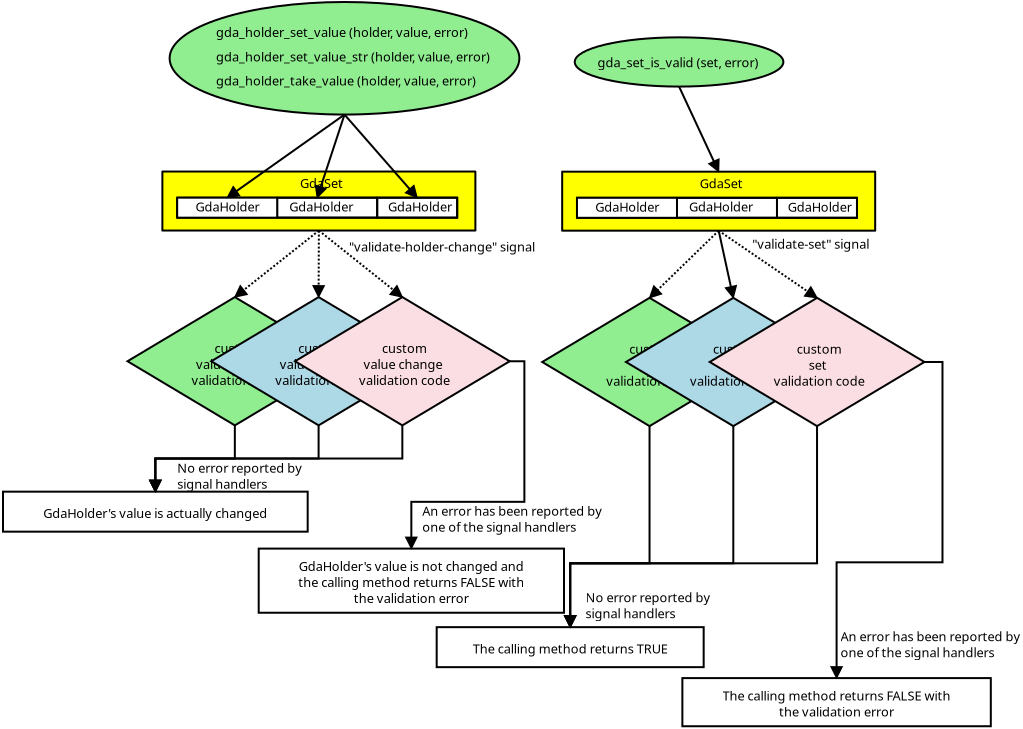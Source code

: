 <?xml version="1.0" encoding="UTF-8"?>
<dia:diagram xmlns:dia="http://www.lysator.liu.se/~alla/dia/">
  <dia:layer name="Arrière-plan" visible="true">
    <dia:object type="Standard - Line" version="0" id="O0">
      <dia:attribute name="obj_pos">
        <dia:point val="21.075,8.188"/>
      </dia:attribute>
      <dia:attribute name="obj_bb">
        <dia:rectangle val="21.005,8.117;25.599,11.937"/>
      </dia:attribute>
      <dia:attribute name="conn_endpoints">
        <dia:point val="21.075,8.188"/>
        <dia:point val="25.248,11.514"/>
      </dia:attribute>
      <dia:attribute name="numcp">
        <dia:int val="1"/>
      </dia:attribute>
      <dia:attribute name="line_style">
        <dia:enum val="4"/>
      </dia:attribute>
      <dia:attribute name="end_arrow">
        <dia:enum val="3"/>
      </dia:attribute>
      <dia:attribute name="end_arrow_length">
        <dia:real val="0.5"/>
      </dia:attribute>
      <dia:attribute name="end_arrow_width">
        <dia:real val="0.5"/>
      </dia:attribute>
      <dia:connections>
        <dia:connection handle="0" to="O11" connection="6"/>
        <dia:connection handle="1" to="O10" connection="0"/>
      </dia:connections>
    </dia:object>
    <dia:object type="Standard - Text" version="1" id="O1">
      <dia:attribute name="obj_pos">
        <dia:point val="22.587,9.239"/>
      </dia:attribute>
      <dia:attribute name="obj_bb">
        <dia:rectangle val="22.587,8.68;31.769,9.671"/>
      </dia:attribute>
      <dia:attribute name="text">
        <dia:composite type="text">
          <dia:attribute name="string">
            <dia:string>#"validate-holder-change" signal#</dia:string>
          </dia:attribute>
          <dia:attribute name="font">
            <dia:font family="sans" style="0" name="Helvetica"/>
          </dia:attribute>
          <dia:attribute name="height">
            <dia:real val="0.8"/>
          </dia:attribute>
          <dia:attribute name="pos">
            <dia:point val="22.587,9.239"/>
          </dia:attribute>
          <dia:attribute name="color">
            <dia:color val="#000000"/>
          </dia:attribute>
          <dia:attribute name="alignment">
            <dia:enum val="0"/>
          </dia:attribute>
        </dia:composite>
      </dia:attribute>
      <dia:attribute name="valign">
        <dia:enum val="3"/>
      </dia:attribute>
    </dia:object>
    <dia:object type="Standard - Line" version="0" id="O2">
      <dia:attribute name="obj_pos">
        <dia:point val="21.075,8.188"/>
      </dia:attribute>
      <dia:attribute name="obj_bb">
        <dia:rectangle val="20.561,8.137;21.561,11.566"/>
      </dia:attribute>
      <dia:attribute name="conn_endpoints">
        <dia:point val="21.075,8.188"/>
        <dia:point val="21.061,11.514"/>
      </dia:attribute>
      <dia:attribute name="numcp">
        <dia:int val="1"/>
      </dia:attribute>
      <dia:attribute name="line_style">
        <dia:enum val="4"/>
      </dia:attribute>
      <dia:attribute name="end_arrow">
        <dia:enum val="3"/>
      </dia:attribute>
      <dia:attribute name="end_arrow_length">
        <dia:real val="0.5"/>
      </dia:attribute>
      <dia:attribute name="end_arrow_width">
        <dia:real val="0.5"/>
      </dia:attribute>
      <dia:connections>
        <dia:connection handle="0" to="O11" connection="6"/>
        <dia:connection handle="1" to="O9" connection="0"/>
      </dia:connections>
    </dia:object>
    <dia:object type="Standard - Line" version="0" id="O3">
      <dia:attribute name="obj_pos">
        <dia:point val="21.075,8.188"/>
      </dia:attribute>
      <dia:attribute name="obj_bb">
        <dia:rectangle val="16.524,8.117;21.145,11.937"/>
      </dia:attribute>
      <dia:attribute name="conn_endpoints">
        <dia:point val="21.075,8.188"/>
        <dia:point val="16.873,11.514"/>
      </dia:attribute>
      <dia:attribute name="numcp">
        <dia:int val="1"/>
      </dia:attribute>
      <dia:attribute name="line_style">
        <dia:enum val="4"/>
      </dia:attribute>
      <dia:attribute name="end_arrow">
        <dia:enum val="3"/>
      </dia:attribute>
      <dia:attribute name="end_arrow_length">
        <dia:real val="0.5"/>
      </dia:attribute>
      <dia:attribute name="end_arrow_width">
        <dia:real val="0.5"/>
      </dia:attribute>
      <dia:connections>
        <dia:connection handle="0" to="O11" connection="6"/>
        <dia:connection handle="1" to="O4" connection="0"/>
      </dia:connections>
    </dia:object>
    <dia:object type="SDL - Decision" version="0" id="O4">
      <dia:attribute name="obj_pos">
        <dia:point val="11.601,11.514"/>
      </dia:attribute>
      <dia:attribute name="obj_bb">
        <dia:rectangle val="11.505,11.456;22.242,17.987"/>
      </dia:attribute>
      <dia:attribute name="elem_corner">
        <dia:point val="11.601,11.514"/>
      </dia:attribute>
      <dia:attribute name="elem_width">
        <dia:real val="10.544"/>
      </dia:attribute>
      <dia:attribute name="elem_height">
        <dia:real val="6.414"/>
      </dia:attribute>
      <dia:attribute name="line_width">
        <dia:real val="0.1"/>
      </dia:attribute>
      <dia:attribute name="line_colour">
        <dia:color val="#000000"/>
      </dia:attribute>
      <dia:attribute name="fill_colour">
        <dia:color val="#90ee90"/>
      </dia:attribute>
      <dia:attribute name="show_background">
        <dia:boolean val="true"/>
      </dia:attribute>
      <dia:attribute name="line_style">
        <dia:enum val="0"/>
        <dia:real val="1"/>
      </dia:attribute>
      <dia:attribute name="text">
        <dia:composite type="text">
          <dia:attribute name="string">
            <dia:string>#custom
value change 
validation code#</dia:string>
          </dia:attribute>
          <dia:attribute name="font">
            <dia:font family="sans" style="0" name="Helvetica"/>
          </dia:attribute>
          <dia:attribute name="height">
            <dia:real val="0.8"/>
          </dia:attribute>
          <dia:attribute name="pos">
            <dia:point val="16.979,14.128"/>
          </dia:attribute>
          <dia:attribute name="color">
            <dia:color val="#000000"/>
          </dia:attribute>
          <dia:attribute name="alignment">
            <dia:enum val="1"/>
          </dia:attribute>
        </dia:composite>
      </dia:attribute>
      <dia:attribute name="flip_horizontal">
        <dia:boolean val="false"/>
      </dia:attribute>
      <dia:attribute name="flip_vertical">
        <dia:boolean val="false"/>
      </dia:attribute>
    </dia:object>
    <dia:group>
      <dia:object type="Standard - Ellipse" version="0" id="O5">
        <dia:attribute name="obj_pos">
          <dia:point val="13.612,-3.241"/>
        </dia:attribute>
        <dia:attribute name="obj_bb">
          <dia:rectangle val="13.562,-3.291;31.15,2.438"/>
        </dia:attribute>
        <dia:attribute name="elem_corner">
          <dia:point val="13.612,-3.241"/>
        </dia:attribute>
        <dia:attribute name="elem_width">
          <dia:real val="17.488"/>
        </dia:attribute>
        <dia:attribute name="elem_height">
          <dia:real val="5.628"/>
        </dia:attribute>
        <dia:attribute name="inner_color">
          <dia:color val="#90ee90"/>
        </dia:attribute>
      </dia:object>
      <dia:object type="Standard - Text" version="1" id="O6">
        <dia:attribute name="obj_pos">
          <dia:point val="15.93,-1.489"/>
        </dia:attribute>
        <dia:attribute name="obj_bb">
          <dia:rectangle val="15.93,-2.032;28.49,-1.092"/>
        </dia:attribute>
        <dia:attribute name="text">
          <dia:composite type="text">
            <dia:attribute name="string">
              <dia:string>#gda_holder_set_value (holder, value, error)#</dia:string>
            </dia:attribute>
            <dia:attribute name="font">
              <dia:font family="sans" style="0" name="Helvetica"/>
            </dia:attribute>
            <dia:attribute name="height">
              <dia:real val="0.8"/>
            </dia:attribute>
            <dia:attribute name="pos">
              <dia:point val="15.93,-1.489"/>
            </dia:attribute>
            <dia:attribute name="color">
              <dia:color val="#000000"/>
            </dia:attribute>
            <dia:attribute name="alignment">
              <dia:enum val="0"/>
            </dia:attribute>
          </dia:composite>
        </dia:attribute>
        <dia:attribute name="valign">
          <dia:enum val="3"/>
        </dia:attribute>
      </dia:object>
      <dia:object type="Standard - Text" version="1" id="O7">
        <dia:attribute name="obj_pos">
          <dia:point val="15.93,0.935"/>
        </dia:attribute>
        <dia:attribute name="obj_bb">
          <dia:rectangle val="15.93,0.393;28.86,1.333"/>
        </dia:attribute>
        <dia:attribute name="text">
          <dia:composite type="text">
            <dia:attribute name="string">
              <dia:string>#gda_holder_take_value (holder, value, error)#</dia:string>
            </dia:attribute>
            <dia:attribute name="font">
              <dia:font family="sans" style="0" name="Helvetica"/>
            </dia:attribute>
            <dia:attribute name="height">
              <dia:real val="0.8"/>
            </dia:attribute>
            <dia:attribute name="pos">
              <dia:point val="15.93,0.935"/>
            </dia:attribute>
            <dia:attribute name="color">
              <dia:color val="#000000"/>
            </dia:attribute>
            <dia:attribute name="alignment">
              <dia:enum val="0"/>
            </dia:attribute>
          </dia:composite>
        </dia:attribute>
        <dia:attribute name="valign">
          <dia:enum val="3"/>
        </dia:attribute>
      </dia:object>
      <dia:object type="Standard - Text" version="1" id="O8">
        <dia:attribute name="obj_pos">
          <dia:point val="15.93,-0.26"/>
        </dia:attribute>
        <dia:attribute name="obj_bb">
          <dia:rectangle val="15.93,-0.803;29.558,0.137"/>
        </dia:attribute>
        <dia:attribute name="text">
          <dia:composite type="text">
            <dia:attribute name="string">
              <dia:string>#gda_holder_set_value_str (holder, value, error)#</dia:string>
            </dia:attribute>
            <dia:attribute name="font">
              <dia:font family="sans" style="0" name="Helvetica"/>
            </dia:attribute>
            <dia:attribute name="height">
              <dia:real val="0.8"/>
            </dia:attribute>
            <dia:attribute name="pos">
              <dia:point val="15.93,-0.26"/>
            </dia:attribute>
            <dia:attribute name="color">
              <dia:color val="#000000"/>
            </dia:attribute>
            <dia:attribute name="alignment">
              <dia:enum val="0"/>
            </dia:attribute>
          </dia:composite>
        </dia:attribute>
        <dia:attribute name="valign">
          <dia:enum val="3"/>
        </dia:attribute>
      </dia:object>
    </dia:group>
    <dia:object type="SDL - Decision" version="0" id="O9">
      <dia:attribute name="obj_pos">
        <dia:point val="15.789,11.514"/>
      </dia:attribute>
      <dia:attribute name="obj_bb">
        <dia:rectangle val="15.693,11.456;26.429,17.987"/>
      </dia:attribute>
      <dia:attribute name="elem_corner">
        <dia:point val="15.789,11.514"/>
      </dia:attribute>
      <dia:attribute name="elem_width">
        <dia:real val="10.544"/>
      </dia:attribute>
      <dia:attribute name="elem_height">
        <dia:real val="6.414"/>
      </dia:attribute>
      <dia:attribute name="line_width">
        <dia:real val="0.1"/>
      </dia:attribute>
      <dia:attribute name="line_colour">
        <dia:color val="#000000"/>
      </dia:attribute>
      <dia:attribute name="fill_colour">
        <dia:color val="#add8e6"/>
      </dia:attribute>
      <dia:attribute name="show_background">
        <dia:boolean val="true"/>
      </dia:attribute>
      <dia:attribute name="line_style">
        <dia:enum val="0"/>
        <dia:real val="1"/>
      </dia:attribute>
      <dia:attribute name="text">
        <dia:composite type="text">
          <dia:attribute name="string">
            <dia:string>#custom
value change 
validation code#</dia:string>
          </dia:attribute>
          <dia:attribute name="font">
            <dia:font family="sans" style="0" name="Helvetica"/>
          </dia:attribute>
          <dia:attribute name="height">
            <dia:real val="0.8"/>
          </dia:attribute>
          <dia:attribute name="pos">
            <dia:point val="21.166,14.128"/>
          </dia:attribute>
          <dia:attribute name="color">
            <dia:color val="#000000"/>
          </dia:attribute>
          <dia:attribute name="alignment">
            <dia:enum val="1"/>
          </dia:attribute>
        </dia:composite>
      </dia:attribute>
      <dia:attribute name="flip_horizontal">
        <dia:boolean val="false"/>
      </dia:attribute>
      <dia:attribute name="flip_vertical">
        <dia:boolean val="false"/>
      </dia:attribute>
    </dia:object>
    <dia:object type="SDL - Decision" version="0" id="O10">
      <dia:attribute name="obj_pos">
        <dia:point val="19.976,11.514"/>
      </dia:attribute>
      <dia:attribute name="obj_bb">
        <dia:rectangle val="19.88,11.456;30.617,17.987"/>
      </dia:attribute>
      <dia:attribute name="elem_corner">
        <dia:point val="19.976,11.514"/>
      </dia:attribute>
      <dia:attribute name="elem_width">
        <dia:real val="10.544"/>
      </dia:attribute>
      <dia:attribute name="elem_height">
        <dia:real val="6.414"/>
      </dia:attribute>
      <dia:attribute name="line_width">
        <dia:real val="0.1"/>
      </dia:attribute>
      <dia:attribute name="line_colour">
        <dia:color val="#000000"/>
      </dia:attribute>
      <dia:attribute name="fill_colour">
        <dia:color val="#fbdee3"/>
      </dia:attribute>
      <dia:attribute name="show_background">
        <dia:boolean val="true"/>
      </dia:attribute>
      <dia:attribute name="line_style">
        <dia:enum val="0"/>
        <dia:real val="1"/>
      </dia:attribute>
      <dia:attribute name="text">
        <dia:composite type="text">
          <dia:attribute name="string">
            <dia:string>#custom
value change 
validation code#</dia:string>
          </dia:attribute>
          <dia:attribute name="font">
            <dia:font family="sans" style="0" name="Helvetica"/>
          </dia:attribute>
          <dia:attribute name="height">
            <dia:real val="0.8"/>
          </dia:attribute>
          <dia:attribute name="pos">
            <dia:point val="25.354,14.128"/>
          </dia:attribute>
          <dia:attribute name="color">
            <dia:color val="#000000"/>
          </dia:attribute>
          <dia:attribute name="alignment">
            <dia:enum val="1"/>
          </dia:attribute>
        </dia:composite>
      </dia:attribute>
      <dia:attribute name="flip_horizontal">
        <dia:boolean val="false"/>
      </dia:attribute>
      <dia:attribute name="flip_vertical">
        <dia:boolean val="false"/>
      </dia:attribute>
    </dia:object>
    <dia:group>
      <dia:object type="Standard - Box" version="0" id="O11">
        <dia:attribute name="obj_pos">
          <dia:point val="13.25,5.237"/>
        </dia:attribute>
        <dia:attribute name="obj_bb">
          <dia:rectangle val="13.2,5.188;28.95,8.238"/>
        </dia:attribute>
        <dia:attribute name="elem_corner">
          <dia:point val="13.25,5.237"/>
        </dia:attribute>
        <dia:attribute name="elem_width">
          <dia:real val="15.65"/>
        </dia:attribute>
        <dia:attribute name="elem_height">
          <dia:real val="2.95"/>
        </dia:attribute>
        <dia:attribute name="inner_color">
          <dia:color val="#ffff00"/>
        </dia:attribute>
        <dia:attribute name="show_background">
          <dia:boolean val="true"/>
        </dia:attribute>
        <dia:attribute name="corner_radius">
          <dia:real val="1.175e-38"/>
        </dia:attribute>
      </dia:object>
      <dia:object type="Standard - Box" version="0" id="O12">
        <dia:attribute name="obj_pos">
          <dia:point val="13.99,6.543"/>
        </dia:attribute>
        <dia:attribute name="obj_bb">
          <dia:rectangle val="13.94,6.492;28.04,7.593"/>
        </dia:attribute>
        <dia:attribute name="elem_corner">
          <dia:point val="13.99,6.543"/>
        </dia:attribute>
        <dia:attribute name="elem_width">
          <dia:real val="14"/>
        </dia:attribute>
        <dia:attribute name="elem_height">
          <dia:real val="1"/>
        </dia:attribute>
        <dia:attribute name="show_background">
          <dia:boolean val="true"/>
        </dia:attribute>
      </dia:object>
      <dia:object type="Standard - Box" version="0" id="O13">
        <dia:attribute name="obj_pos">
          <dia:point val="23.99,6.543"/>
        </dia:attribute>
        <dia:attribute name="obj_bb">
          <dia:rectangle val="23.94,6.492;28.04,7.593"/>
        </dia:attribute>
        <dia:attribute name="elem_corner">
          <dia:point val="23.99,6.543"/>
        </dia:attribute>
        <dia:attribute name="elem_width">
          <dia:real val="4"/>
        </dia:attribute>
        <dia:attribute name="elem_height">
          <dia:real val="1"/>
        </dia:attribute>
        <dia:attribute name="show_background">
          <dia:boolean val="false"/>
        </dia:attribute>
        <dia:attribute name="corner_radius">
          <dia:real val="1.175e-38"/>
        </dia:attribute>
      </dia:object>
      <dia:object type="Standard - Box" version="0" id="O14">
        <dia:attribute name="obj_pos">
          <dia:point val="18.99,6.543"/>
        </dia:attribute>
        <dia:attribute name="obj_bb">
          <dia:rectangle val="18.94,6.492;24.04,7.593"/>
        </dia:attribute>
        <dia:attribute name="elem_corner">
          <dia:point val="18.99,6.543"/>
        </dia:attribute>
        <dia:attribute name="elem_width">
          <dia:real val="5"/>
        </dia:attribute>
        <dia:attribute name="elem_height">
          <dia:real val="1"/>
        </dia:attribute>
        <dia:attribute name="show_background">
          <dia:boolean val="false"/>
        </dia:attribute>
        <dia:attribute name="corner_radius">
          <dia:real val="1.175e-38"/>
        </dia:attribute>
      </dia:object>
      <dia:object type="Standard - Box" version="0" id="O15">
        <dia:attribute name="obj_pos">
          <dia:point val="13.99,6.543"/>
        </dia:attribute>
        <dia:attribute name="obj_bb">
          <dia:rectangle val="13.94,6.492;19.04,7.593"/>
        </dia:attribute>
        <dia:attribute name="elem_corner">
          <dia:point val="13.99,6.543"/>
        </dia:attribute>
        <dia:attribute name="elem_width">
          <dia:real val="5"/>
        </dia:attribute>
        <dia:attribute name="elem_height">
          <dia:real val="1"/>
        </dia:attribute>
        <dia:attribute name="show_background">
          <dia:boolean val="true"/>
        </dia:attribute>
        <dia:attribute name="corner_radius">
          <dia:real val="1.175e-38"/>
        </dia:attribute>
      </dia:object>
      <dia:object type="Standard - Text" version="1" id="O16">
        <dia:attribute name="obj_pos">
          <dia:point val="20.125,6.062"/>
        </dia:attribute>
        <dia:attribute name="obj_bb">
          <dia:rectangle val="20.125,5.52;22.262,6.46"/>
        </dia:attribute>
        <dia:attribute name="text">
          <dia:composite type="text">
            <dia:attribute name="string">
              <dia:string>#GdaSet#</dia:string>
            </dia:attribute>
            <dia:attribute name="font">
              <dia:font family="sans" style="0" name="Helvetica"/>
            </dia:attribute>
            <dia:attribute name="height">
              <dia:real val="0.8"/>
            </dia:attribute>
            <dia:attribute name="pos">
              <dia:point val="20.125,6.062"/>
            </dia:attribute>
            <dia:attribute name="color">
              <dia:color val="#000000"/>
            </dia:attribute>
            <dia:attribute name="alignment">
              <dia:enum val="0"/>
            </dia:attribute>
          </dia:composite>
        </dia:attribute>
        <dia:attribute name="valign">
          <dia:enum val="3"/>
        </dia:attribute>
      </dia:object>
      <dia:object type="Standard - Text" version="1" id="O17">
        <dia:attribute name="obj_pos">
          <dia:point val="14.9,7.237"/>
        </dia:attribute>
        <dia:attribute name="obj_bb">
          <dia:rectangle val="14.9,6.695;18.008,7.635"/>
        </dia:attribute>
        <dia:attribute name="text">
          <dia:composite type="text">
            <dia:attribute name="string">
              <dia:string>#GdaHolder#</dia:string>
            </dia:attribute>
            <dia:attribute name="font">
              <dia:font family="sans" style="0" name="Helvetica"/>
            </dia:attribute>
            <dia:attribute name="height">
              <dia:real val="0.8"/>
            </dia:attribute>
            <dia:attribute name="pos">
              <dia:point val="14.9,7.237"/>
            </dia:attribute>
            <dia:attribute name="color">
              <dia:color val="#000000"/>
            </dia:attribute>
            <dia:attribute name="alignment">
              <dia:enum val="0"/>
            </dia:attribute>
          </dia:composite>
        </dia:attribute>
        <dia:attribute name="valign">
          <dia:enum val="3"/>
        </dia:attribute>
      </dia:object>
      <dia:object type="Standard - Text" version="1" id="O18">
        <dia:attribute name="obj_pos">
          <dia:point val="19.59,7.235"/>
        </dia:attribute>
        <dia:attribute name="obj_bb">
          <dia:rectangle val="19.59,6.692;22.698,7.633"/>
        </dia:attribute>
        <dia:attribute name="text">
          <dia:composite type="text">
            <dia:attribute name="string">
              <dia:string>#GdaHolder#</dia:string>
            </dia:attribute>
            <dia:attribute name="font">
              <dia:font family="sans" style="0" name="Helvetica"/>
            </dia:attribute>
            <dia:attribute name="height">
              <dia:real val="0.8"/>
            </dia:attribute>
            <dia:attribute name="pos">
              <dia:point val="19.59,7.235"/>
            </dia:attribute>
            <dia:attribute name="color">
              <dia:color val="#000000"/>
            </dia:attribute>
            <dia:attribute name="alignment">
              <dia:enum val="0"/>
            </dia:attribute>
          </dia:composite>
        </dia:attribute>
        <dia:attribute name="valign">
          <dia:enum val="3"/>
        </dia:attribute>
      </dia:object>
      <dia:object type="Standard - Text" version="1" id="O19">
        <dia:attribute name="obj_pos">
          <dia:point val="24.53,7.24"/>
        </dia:attribute>
        <dia:attribute name="obj_bb">
          <dia:rectangle val="24.53,6.697;27.637,7.638"/>
        </dia:attribute>
        <dia:attribute name="text">
          <dia:composite type="text">
            <dia:attribute name="string">
              <dia:string>#GdaHolder#</dia:string>
            </dia:attribute>
            <dia:attribute name="font">
              <dia:font family="sans" style="0" name="Helvetica"/>
            </dia:attribute>
            <dia:attribute name="height">
              <dia:real val="0.8"/>
            </dia:attribute>
            <dia:attribute name="pos">
              <dia:point val="24.53,7.24"/>
            </dia:attribute>
            <dia:attribute name="color">
              <dia:color val="#000000"/>
            </dia:attribute>
            <dia:attribute name="alignment">
              <dia:enum val="0"/>
            </dia:attribute>
          </dia:composite>
        </dia:attribute>
        <dia:attribute name="valign">
          <dia:enum val="3"/>
        </dia:attribute>
      </dia:object>
    </dia:group>
    <dia:object type="Standard - Line" version="0" id="O20">
      <dia:attribute name="obj_pos">
        <dia:point val="22.356,2.388"/>
      </dia:attribute>
      <dia:attribute name="obj_bb">
        <dia:rectangle val="16.16,2.318;22.425,6.979"/>
      </dia:attribute>
      <dia:attribute name="conn_endpoints">
        <dia:point val="22.356,2.388"/>
        <dia:point val="16.49,6.543"/>
      </dia:attribute>
      <dia:attribute name="numcp">
        <dia:int val="1"/>
      </dia:attribute>
      <dia:attribute name="end_arrow">
        <dia:enum val="3"/>
      </dia:attribute>
      <dia:attribute name="end_arrow_length">
        <dia:real val="0.5"/>
      </dia:attribute>
      <dia:attribute name="end_arrow_width">
        <dia:real val="0.5"/>
      </dia:attribute>
      <dia:connections>
        <dia:connection handle="0" to="O5" connection="6"/>
        <dia:connection handle="1" to="O15" connection="1"/>
      </dia:connections>
    </dia:object>
    <dia:object type="Standard - Line" version="0" id="O21">
      <dia:attribute name="obj_pos">
        <dia:point val="22.356,2.388"/>
      </dia:attribute>
      <dia:attribute name="obj_bb">
        <dia:rectangle val="20.499,2.324;22.419,6.746"/>
      </dia:attribute>
      <dia:attribute name="conn_endpoints">
        <dia:point val="22.356,2.388"/>
        <dia:point val="20.99,6.543"/>
      </dia:attribute>
      <dia:attribute name="numcp">
        <dia:int val="1"/>
      </dia:attribute>
      <dia:attribute name="end_arrow">
        <dia:enum val="3"/>
      </dia:attribute>
      <dia:attribute name="end_arrow_length">
        <dia:real val="0.5"/>
      </dia:attribute>
      <dia:attribute name="end_arrow_width">
        <dia:real val="0.5"/>
      </dia:attribute>
      <dia:connections>
        <dia:connection handle="0" to="O5" connection="6"/>
        <dia:connection handle="1" to="O12" connection="1"/>
      </dia:connections>
    </dia:object>
    <dia:object type="Standard - Line" version="0" id="O22">
      <dia:attribute name="obj_pos">
        <dia:point val="22.356,2.388"/>
      </dia:attribute>
      <dia:attribute name="obj_bb">
        <dia:rectangle val="22.285,2.317;26.399,6.909"/>
      </dia:attribute>
      <dia:attribute name="conn_endpoints">
        <dia:point val="22.356,2.388"/>
        <dia:point val="25.99,6.543"/>
      </dia:attribute>
      <dia:attribute name="numcp">
        <dia:int val="1"/>
      </dia:attribute>
      <dia:attribute name="end_arrow">
        <dia:enum val="3"/>
      </dia:attribute>
      <dia:attribute name="end_arrow_length">
        <dia:real val="0.5"/>
      </dia:attribute>
      <dia:attribute name="end_arrow_width">
        <dia:real val="0.5"/>
      </dia:attribute>
      <dia:connections>
        <dia:connection handle="0" to="O5" connection="6"/>
        <dia:connection handle="1" to="O13" connection="1"/>
      </dia:connections>
    </dia:object>
    <dia:group>
      <dia:object type="Standard - Box" version="0" id="O23">
        <dia:attribute name="obj_pos">
          <dia:point val="33.24,5.242"/>
        </dia:attribute>
        <dia:attribute name="obj_bb">
          <dia:rectangle val="33.19,5.192;48.94,8.242"/>
        </dia:attribute>
        <dia:attribute name="elem_corner">
          <dia:point val="33.24,5.242"/>
        </dia:attribute>
        <dia:attribute name="elem_width">
          <dia:real val="15.65"/>
        </dia:attribute>
        <dia:attribute name="elem_height">
          <dia:real val="2.95"/>
        </dia:attribute>
        <dia:attribute name="inner_color">
          <dia:color val="#ffff00"/>
        </dia:attribute>
        <dia:attribute name="show_background">
          <dia:boolean val="true"/>
        </dia:attribute>
        <dia:attribute name="corner_radius">
          <dia:real val="1.175e-38"/>
        </dia:attribute>
      </dia:object>
      <dia:object type="Standard - Box" version="0" id="O24">
        <dia:attribute name="obj_pos">
          <dia:point val="33.98,6.548"/>
        </dia:attribute>
        <dia:attribute name="obj_bb">
          <dia:rectangle val="33.93,6.497;48.03,7.598"/>
        </dia:attribute>
        <dia:attribute name="elem_corner">
          <dia:point val="33.98,6.548"/>
        </dia:attribute>
        <dia:attribute name="elem_width">
          <dia:real val="14"/>
        </dia:attribute>
        <dia:attribute name="elem_height">
          <dia:real val="1"/>
        </dia:attribute>
        <dia:attribute name="show_background">
          <dia:boolean val="true"/>
        </dia:attribute>
      </dia:object>
      <dia:object type="Standard - Box" version="0" id="O25">
        <dia:attribute name="obj_pos">
          <dia:point val="43.98,6.548"/>
        </dia:attribute>
        <dia:attribute name="obj_bb">
          <dia:rectangle val="43.93,6.497;48.03,7.598"/>
        </dia:attribute>
        <dia:attribute name="elem_corner">
          <dia:point val="43.98,6.548"/>
        </dia:attribute>
        <dia:attribute name="elem_width">
          <dia:real val="4"/>
        </dia:attribute>
        <dia:attribute name="elem_height">
          <dia:real val="1"/>
        </dia:attribute>
        <dia:attribute name="show_background">
          <dia:boolean val="false"/>
        </dia:attribute>
        <dia:attribute name="corner_radius">
          <dia:real val="1.175e-38"/>
        </dia:attribute>
      </dia:object>
      <dia:object type="Standard - Box" version="0" id="O26">
        <dia:attribute name="obj_pos">
          <dia:point val="38.98,6.548"/>
        </dia:attribute>
        <dia:attribute name="obj_bb">
          <dia:rectangle val="38.93,6.497;44.03,7.598"/>
        </dia:attribute>
        <dia:attribute name="elem_corner">
          <dia:point val="38.98,6.548"/>
        </dia:attribute>
        <dia:attribute name="elem_width">
          <dia:real val="5"/>
        </dia:attribute>
        <dia:attribute name="elem_height">
          <dia:real val="1"/>
        </dia:attribute>
        <dia:attribute name="show_background">
          <dia:boolean val="false"/>
        </dia:attribute>
        <dia:attribute name="corner_radius">
          <dia:real val="1.175e-38"/>
        </dia:attribute>
      </dia:object>
      <dia:object type="Standard - Box" version="0" id="O27">
        <dia:attribute name="obj_pos">
          <dia:point val="33.98,6.548"/>
        </dia:attribute>
        <dia:attribute name="obj_bb">
          <dia:rectangle val="33.93,6.497;39.03,7.598"/>
        </dia:attribute>
        <dia:attribute name="elem_corner">
          <dia:point val="33.98,6.548"/>
        </dia:attribute>
        <dia:attribute name="elem_width">
          <dia:real val="5"/>
        </dia:attribute>
        <dia:attribute name="elem_height">
          <dia:real val="1"/>
        </dia:attribute>
        <dia:attribute name="show_background">
          <dia:boolean val="true"/>
        </dia:attribute>
        <dia:attribute name="corner_radius">
          <dia:real val="1.175e-38"/>
        </dia:attribute>
      </dia:object>
      <dia:object type="Standard - Text" version="1" id="O28">
        <dia:attribute name="obj_pos">
          <dia:point val="40.115,6.067"/>
        </dia:attribute>
        <dia:attribute name="obj_bb">
          <dia:rectangle val="40.115,5.525;42.252,6.465"/>
        </dia:attribute>
        <dia:attribute name="text">
          <dia:composite type="text">
            <dia:attribute name="string">
              <dia:string>#GdaSet#</dia:string>
            </dia:attribute>
            <dia:attribute name="font">
              <dia:font family="sans" style="0" name="Helvetica"/>
            </dia:attribute>
            <dia:attribute name="height">
              <dia:real val="0.8"/>
            </dia:attribute>
            <dia:attribute name="pos">
              <dia:point val="40.115,6.067"/>
            </dia:attribute>
            <dia:attribute name="color">
              <dia:color val="#000000"/>
            </dia:attribute>
            <dia:attribute name="alignment">
              <dia:enum val="0"/>
            </dia:attribute>
          </dia:composite>
        </dia:attribute>
        <dia:attribute name="valign">
          <dia:enum val="3"/>
        </dia:attribute>
      </dia:object>
      <dia:object type="Standard - Text" version="1" id="O29">
        <dia:attribute name="obj_pos">
          <dia:point val="34.89,7.242"/>
        </dia:attribute>
        <dia:attribute name="obj_bb">
          <dia:rectangle val="34.89,6.7;37.998,7.64"/>
        </dia:attribute>
        <dia:attribute name="text">
          <dia:composite type="text">
            <dia:attribute name="string">
              <dia:string>#GdaHolder#</dia:string>
            </dia:attribute>
            <dia:attribute name="font">
              <dia:font family="sans" style="0" name="Helvetica"/>
            </dia:attribute>
            <dia:attribute name="height">
              <dia:real val="0.8"/>
            </dia:attribute>
            <dia:attribute name="pos">
              <dia:point val="34.89,7.242"/>
            </dia:attribute>
            <dia:attribute name="color">
              <dia:color val="#000000"/>
            </dia:attribute>
            <dia:attribute name="alignment">
              <dia:enum val="0"/>
            </dia:attribute>
          </dia:composite>
        </dia:attribute>
        <dia:attribute name="valign">
          <dia:enum val="3"/>
        </dia:attribute>
      </dia:object>
      <dia:object type="Standard - Text" version="1" id="O30">
        <dia:attribute name="obj_pos">
          <dia:point val="39.58,7.24"/>
        </dia:attribute>
        <dia:attribute name="obj_bb">
          <dia:rectangle val="39.58,6.697;42.688,7.638"/>
        </dia:attribute>
        <dia:attribute name="text">
          <dia:composite type="text">
            <dia:attribute name="string">
              <dia:string>#GdaHolder#</dia:string>
            </dia:attribute>
            <dia:attribute name="font">
              <dia:font family="sans" style="0" name="Helvetica"/>
            </dia:attribute>
            <dia:attribute name="height">
              <dia:real val="0.8"/>
            </dia:attribute>
            <dia:attribute name="pos">
              <dia:point val="39.58,7.24"/>
            </dia:attribute>
            <dia:attribute name="color">
              <dia:color val="#000000"/>
            </dia:attribute>
            <dia:attribute name="alignment">
              <dia:enum val="0"/>
            </dia:attribute>
          </dia:composite>
        </dia:attribute>
        <dia:attribute name="valign">
          <dia:enum val="3"/>
        </dia:attribute>
      </dia:object>
      <dia:object type="Standard - Text" version="1" id="O31">
        <dia:attribute name="obj_pos">
          <dia:point val="44.52,7.245"/>
        </dia:attribute>
        <dia:attribute name="obj_bb">
          <dia:rectangle val="44.52,6.702;47.627,7.643"/>
        </dia:attribute>
        <dia:attribute name="text">
          <dia:composite type="text">
            <dia:attribute name="string">
              <dia:string>#GdaHolder#</dia:string>
            </dia:attribute>
            <dia:attribute name="font">
              <dia:font family="sans" style="0" name="Helvetica"/>
            </dia:attribute>
            <dia:attribute name="height">
              <dia:real val="0.8"/>
            </dia:attribute>
            <dia:attribute name="pos">
              <dia:point val="44.52,7.245"/>
            </dia:attribute>
            <dia:attribute name="color">
              <dia:color val="#000000"/>
            </dia:attribute>
            <dia:attribute name="alignment">
              <dia:enum val="0"/>
            </dia:attribute>
          </dia:composite>
        </dia:attribute>
        <dia:attribute name="valign">
          <dia:enum val="3"/>
        </dia:attribute>
      </dia:object>
    </dia:group>
    <dia:object type="Standard - Line" version="0" id="O32">
      <dia:attribute name="obj_pos">
        <dia:point val="39.084,0.988"/>
      </dia:attribute>
      <dia:attribute name="obj_bb">
        <dia:rectangle val="39.018,0.921;41.539,5.499"/>
      </dia:attribute>
      <dia:attribute name="conn_endpoints">
        <dia:point val="39.084,0.988"/>
        <dia:point val="41.065,5.242"/>
      </dia:attribute>
      <dia:attribute name="numcp">
        <dia:int val="1"/>
      </dia:attribute>
      <dia:attribute name="end_arrow">
        <dia:enum val="3"/>
      </dia:attribute>
      <dia:attribute name="end_arrow_length">
        <dia:real val="0.5"/>
      </dia:attribute>
      <dia:attribute name="end_arrow_width">
        <dia:real val="0.5"/>
      </dia:attribute>
      <dia:connections>
        <dia:connection handle="0" to="O33" connection="6"/>
        <dia:connection handle="1" to="O23" connection="1"/>
      </dia:connections>
    </dia:object>
    <dia:group>
      <dia:object type="Standard - Ellipse" version="0" id="O33">
        <dia:attribute name="obj_pos">
          <dia:point val="33.868,-1.474"/>
        </dia:attribute>
        <dia:attribute name="obj_bb">
          <dia:rectangle val="33.818,-1.524;44.35,1.038"/>
        </dia:attribute>
        <dia:attribute name="elem_corner">
          <dia:point val="33.868,-1.474"/>
        </dia:attribute>
        <dia:attribute name="elem_width">
          <dia:real val="10.432"/>
        </dia:attribute>
        <dia:attribute name="elem_height">
          <dia:real val="2.462"/>
        </dia:attribute>
        <dia:attribute name="inner_color">
          <dia:color val="#90ee90"/>
        </dia:attribute>
      </dia:object>
      <dia:object type="Standard - Text" version="1" id="O34">
        <dia:attribute name="obj_pos">
          <dia:point val="35.008,0.023"/>
        </dia:attribute>
        <dia:attribute name="obj_bb">
          <dia:rectangle val="35.008,-0.519;43.056,0.421"/>
        </dia:attribute>
        <dia:attribute name="text">
          <dia:composite type="text">
            <dia:attribute name="string">
              <dia:string>#gda_set_is_valid (set, error)#</dia:string>
            </dia:attribute>
            <dia:attribute name="font">
              <dia:font family="sans" style="0" name="Helvetica"/>
            </dia:attribute>
            <dia:attribute name="height">
              <dia:real val="0.8"/>
            </dia:attribute>
            <dia:attribute name="pos">
              <dia:point val="35.008,0.023"/>
            </dia:attribute>
            <dia:attribute name="color">
              <dia:color val="#000000"/>
            </dia:attribute>
            <dia:attribute name="alignment">
              <dia:enum val="0"/>
            </dia:attribute>
          </dia:composite>
        </dia:attribute>
        <dia:attribute name="valign">
          <dia:enum val="3"/>
        </dia:attribute>
      </dia:object>
    </dia:group>
    <dia:object type="SDL - Decision" version="0" id="O35">
      <dia:attribute name="obj_pos">
        <dia:point val="32.336,11.551"/>
      </dia:attribute>
      <dia:attribute name="obj_bb">
        <dia:rectangle val="32.24,11.492;42.977,18.024"/>
      </dia:attribute>
      <dia:attribute name="elem_corner">
        <dia:point val="32.336,11.551"/>
      </dia:attribute>
      <dia:attribute name="elem_width">
        <dia:real val="10.544"/>
      </dia:attribute>
      <dia:attribute name="elem_height">
        <dia:real val="6.414"/>
      </dia:attribute>
      <dia:attribute name="line_width">
        <dia:real val="0.1"/>
      </dia:attribute>
      <dia:attribute name="line_colour">
        <dia:color val="#000000"/>
      </dia:attribute>
      <dia:attribute name="fill_colour">
        <dia:color val="#90ee90"/>
      </dia:attribute>
      <dia:attribute name="show_background">
        <dia:boolean val="true"/>
      </dia:attribute>
      <dia:attribute name="line_style">
        <dia:enum val="0"/>
        <dia:real val="1"/>
      </dia:attribute>
      <dia:attribute name="text">
        <dia:composite type="text">
          <dia:attribute name="string">
            <dia:string>#custom
set 
validation code#</dia:string>
          </dia:attribute>
          <dia:attribute name="font">
            <dia:font family="sans" style="0" name="Helvetica"/>
          </dia:attribute>
          <dia:attribute name="height">
            <dia:real val="0.8"/>
          </dia:attribute>
          <dia:attribute name="pos">
            <dia:point val="37.714,14.165"/>
          </dia:attribute>
          <dia:attribute name="color">
            <dia:color val="#000000"/>
          </dia:attribute>
          <dia:attribute name="alignment">
            <dia:enum val="1"/>
          </dia:attribute>
        </dia:composite>
      </dia:attribute>
      <dia:attribute name="flip_horizontal">
        <dia:boolean val="false"/>
      </dia:attribute>
      <dia:attribute name="flip_vertical">
        <dia:boolean val="false"/>
      </dia:attribute>
    </dia:object>
    <dia:object type="SDL - Decision" version="0" id="O36">
      <dia:attribute name="obj_pos">
        <dia:point val="36.524,11.551"/>
      </dia:attribute>
      <dia:attribute name="obj_bb">
        <dia:rectangle val="36.428,11.492;47.164,18.024"/>
      </dia:attribute>
      <dia:attribute name="elem_corner">
        <dia:point val="36.524,11.551"/>
      </dia:attribute>
      <dia:attribute name="elem_width">
        <dia:real val="10.544"/>
      </dia:attribute>
      <dia:attribute name="elem_height">
        <dia:real val="6.414"/>
      </dia:attribute>
      <dia:attribute name="line_width">
        <dia:real val="0.1"/>
      </dia:attribute>
      <dia:attribute name="line_colour">
        <dia:color val="#000000"/>
      </dia:attribute>
      <dia:attribute name="fill_colour">
        <dia:color val="#add8e6"/>
      </dia:attribute>
      <dia:attribute name="show_background">
        <dia:boolean val="true"/>
      </dia:attribute>
      <dia:attribute name="line_style">
        <dia:enum val="0"/>
        <dia:real val="1"/>
      </dia:attribute>
      <dia:attribute name="text">
        <dia:composite type="text">
          <dia:attribute name="string">
            <dia:string>#custom
set 
validation code#</dia:string>
          </dia:attribute>
          <dia:attribute name="font">
            <dia:font family="sans" style="0" name="Helvetica"/>
          </dia:attribute>
          <dia:attribute name="height">
            <dia:real val="0.8"/>
          </dia:attribute>
          <dia:attribute name="pos">
            <dia:point val="41.901,14.165"/>
          </dia:attribute>
          <dia:attribute name="color">
            <dia:color val="#000000"/>
          </dia:attribute>
          <dia:attribute name="alignment">
            <dia:enum val="1"/>
          </dia:attribute>
        </dia:composite>
      </dia:attribute>
      <dia:attribute name="flip_horizontal">
        <dia:boolean val="false"/>
      </dia:attribute>
      <dia:attribute name="flip_vertical">
        <dia:boolean val="false"/>
      </dia:attribute>
    </dia:object>
    <dia:object type="SDL - Decision" version="0" id="O37">
      <dia:attribute name="obj_pos">
        <dia:point val="40.711,11.551"/>
      </dia:attribute>
      <dia:attribute name="obj_bb">
        <dia:rectangle val="40.615,11.492;51.352,18.024"/>
      </dia:attribute>
      <dia:attribute name="elem_corner">
        <dia:point val="40.711,11.551"/>
      </dia:attribute>
      <dia:attribute name="elem_width">
        <dia:real val="10.544"/>
      </dia:attribute>
      <dia:attribute name="elem_height">
        <dia:real val="6.414"/>
      </dia:attribute>
      <dia:attribute name="line_width">
        <dia:real val="0.1"/>
      </dia:attribute>
      <dia:attribute name="line_colour">
        <dia:color val="#000000"/>
      </dia:attribute>
      <dia:attribute name="fill_colour">
        <dia:color val="#fbdee3"/>
      </dia:attribute>
      <dia:attribute name="show_background">
        <dia:boolean val="true"/>
      </dia:attribute>
      <dia:attribute name="line_style">
        <dia:enum val="0"/>
        <dia:real val="1"/>
      </dia:attribute>
      <dia:attribute name="text">
        <dia:composite type="text">
          <dia:attribute name="string">
            <dia:string>#custom
set 
validation code#</dia:string>
          </dia:attribute>
          <dia:attribute name="font">
            <dia:font family="sans" style="0" name="Helvetica"/>
          </dia:attribute>
          <dia:attribute name="height">
            <dia:real val="0.8"/>
          </dia:attribute>
          <dia:attribute name="pos">
            <dia:point val="46.089,14.165"/>
          </dia:attribute>
          <dia:attribute name="color">
            <dia:color val="#000000"/>
          </dia:attribute>
          <dia:attribute name="alignment">
            <dia:enum val="1"/>
          </dia:attribute>
        </dia:composite>
      </dia:attribute>
      <dia:attribute name="flip_horizontal">
        <dia:boolean val="false"/>
      </dia:attribute>
      <dia:attribute name="flip_vertical">
        <dia:boolean val="false"/>
      </dia:attribute>
    </dia:object>
    <dia:object type="Standard - Line" version="0" id="O38">
      <dia:attribute name="obj_pos">
        <dia:point val="41.065,8.193"/>
      </dia:attribute>
      <dia:attribute name="obj_bb">
        <dia:rectangle val="37.224,8.122;41.136,11.944"/>
      </dia:attribute>
      <dia:attribute name="conn_endpoints">
        <dia:point val="41.065,8.193"/>
        <dia:point val="37.608,11.551"/>
      </dia:attribute>
      <dia:attribute name="numcp">
        <dia:int val="1"/>
      </dia:attribute>
      <dia:attribute name="line_style">
        <dia:enum val="4"/>
      </dia:attribute>
      <dia:attribute name="end_arrow">
        <dia:enum val="3"/>
      </dia:attribute>
      <dia:attribute name="end_arrow_length">
        <dia:real val="0.5"/>
      </dia:attribute>
      <dia:attribute name="end_arrow_width">
        <dia:real val="0.5"/>
      </dia:attribute>
      <dia:connections>
        <dia:connection handle="0" to="O23" connection="6"/>
        <dia:connection handle="1" to="O35" connection="0"/>
      </dia:connections>
    </dia:object>
    <dia:object type="Standard - Line" version="0" id="O39">
      <dia:attribute name="obj_pos">
        <dia:point val="41.065,8.193"/>
      </dia:attribute>
      <dia:attribute name="obj_bb">
        <dia:rectangle val="41.005,8.133;42.295,11.706"/>
      </dia:attribute>
      <dia:attribute name="conn_endpoints">
        <dia:point val="41.065,8.193"/>
        <dia:point val="41.796,11.551"/>
      </dia:attribute>
      <dia:attribute name="numcp">
        <dia:int val="1"/>
      </dia:attribute>
      <dia:attribute name="end_arrow">
        <dia:enum val="3"/>
      </dia:attribute>
      <dia:attribute name="end_arrow_length">
        <dia:real val="0.5"/>
      </dia:attribute>
      <dia:attribute name="end_arrow_width">
        <dia:real val="0.5"/>
      </dia:attribute>
      <dia:connections>
        <dia:connection handle="0" to="O23" connection="6"/>
        <dia:connection handle="1" to="O36" connection="0"/>
      </dia:connections>
    </dia:object>
    <dia:object type="Standard - Line" version="0" id="O40">
      <dia:attribute name="obj_pos">
        <dia:point val="41.065,8.193"/>
      </dia:attribute>
      <dia:attribute name="obj_bb">
        <dia:rectangle val="40.995,8.123;46.307,11.992"/>
      </dia:attribute>
      <dia:attribute name="conn_endpoints">
        <dia:point val="41.065,8.193"/>
        <dia:point val="45.983,11.551"/>
      </dia:attribute>
      <dia:attribute name="numcp">
        <dia:int val="1"/>
      </dia:attribute>
      <dia:attribute name="line_style">
        <dia:enum val="4"/>
      </dia:attribute>
      <dia:attribute name="end_arrow">
        <dia:enum val="3"/>
      </dia:attribute>
      <dia:attribute name="end_arrow_length">
        <dia:real val="0.5"/>
      </dia:attribute>
      <dia:attribute name="end_arrow_width">
        <dia:real val="0.5"/>
      </dia:attribute>
      <dia:connections>
        <dia:connection handle="0" to="O23" connection="6"/>
        <dia:connection handle="1" to="O37" connection="0"/>
      </dia:connections>
    </dia:object>
    <dia:object type="SDL - Task" version="0" id="O41">
      <dia:attribute name="obj_pos">
        <dia:point val="5.4,21.242"/>
      </dia:attribute>
      <dia:attribute name="obj_bb">
        <dia:rectangle val="5.35,21.192;20.446,23.293"/>
      </dia:attribute>
      <dia:attribute name="elem_corner">
        <dia:point val="5.4,21.242"/>
      </dia:attribute>
      <dia:attribute name="elem_width">
        <dia:real val="14.996"/>
      </dia:attribute>
      <dia:attribute name="elem_height">
        <dia:real val="2"/>
      </dia:attribute>
      <dia:attribute name="line_width">
        <dia:real val="0.1"/>
      </dia:attribute>
      <dia:attribute name="line_colour">
        <dia:color val="#000000"/>
      </dia:attribute>
      <dia:attribute name="fill_colour">
        <dia:color val="#ffffff"/>
      </dia:attribute>
      <dia:attribute name="show_background">
        <dia:boolean val="true"/>
      </dia:attribute>
      <dia:attribute name="line_style">
        <dia:enum val="0"/>
        <dia:real val="1"/>
      </dia:attribute>
      <dia:attribute name="text">
        <dia:composite type="text">
          <dia:attribute name="string">
            <dia:string>#GdaHolder's value is actually changed#</dia:string>
          </dia:attribute>
          <dia:attribute name="font">
            <dia:font family="sans" style="0" name="Helvetica"/>
          </dia:attribute>
          <dia:attribute name="height">
            <dia:real val="0.8"/>
          </dia:attribute>
          <dia:attribute name="pos">
            <dia:point val="12.898,22.385"/>
          </dia:attribute>
          <dia:attribute name="color">
            <dia:color val="#000000"/>
          </dia:attribute>
          <dia:attribute name="alignment">
            <dia:enum val="1"/>
          </dia:attribute>
        </dia:composite>
      </dia:attribute>
      <dia:attribute name="flip_horizontal">
        <dia:boolean val="false"/>
      </dia:attribute>
      <dia:attribute name="flip_vertical">
        <dia:boolean val="false"/>
      </dia:attribute>
    </dia:object>
    <dia:object type="SDL - Task" version="0" id="O42">
      <dia:attribute name="obj_pos">
        <dia:point val="18.241,24.089"/>
      </dia:attribute>
      <dia:attribute name="obj_bb">
        <dia:rectangle val="18.191,24.039;33.206,27.346"/>
      </dia:attribute>
      <dia:attribute name="elem_corner">
        <dia:point val="18.241,24.089"/>
      </dia:attribute>
      <dia:attribute name="elem_width">
        <dia:real val="14.915"/>
      </dia:attribute>
      <dia:attribute name="elem_height">
        <dia:real val="3.207"/>
      </dia:attribute>
      <dia:attribute name="line_width">
        <dia:real val="0.1"/>
      </dia:attribute>
      <dia:attribute name="line_colour">
        <dia:color val="#000000"/>
      </dia:attribute>
      <dia:attribute name="fill_colour">
        <dia:color val="#ffffff"/>
      </dia:attribute>
      <dia:attribute name="show_background">
        <dia:boolean val="true"/>
      </dia:attribute>
      <dia:attribute name="line_style">
        <dia:enum val="0"/>
        <dia:real val="1"/>
      </dia:attribute>
      <dia:attribute name="text">
        <dia:composite type="text">
          <dia:attribute name="string">
            <dia:string>#GdaHolder's value is not changed and
the calling method returns FALSE with
the validation error#</dia:string>
          </dia:attribute>
          <dia:attribute name="font">
            <dia:font family="sans" style="0" name="Helvetica"/>
          </dia:attribute>
          <dia:attribute name="height">
            <dia:real val="0.8"/>
          </dia:attribute>
          <dia:attribute name="pos">
            <dia:point val="25.698,25.035"/>
          </dia:attribute>
          <dia:attribute name="color">
            <dia:color val="#000000"/>
          </dia:attribute>
          <dia:attribute name="alignment">
            <dia:enum val="1"/>
          </dia:attribute>
        </dia:composite>
      </dia:attribute>
      <dia:attribute name="flip_horizontal">
        <dia:boolean val="false"/>
      </dia:attribute>
      <dia:attribute name="flip_vertical">
        <dia:boolean val="false"/>
      </dia:attribute>
    </dia:object>
    <dia:object type="Standard - Text" version="1" id="O43">
      <dia:attribute name="obj_pos">
        <dia:point val="13.998,20.293"/>
      </dia:attribute>
      <dia:attribute name="obj_bb">
        <dia:rectangle val="13.998,19.75;19.986,21.49"/>
      </dia:attribute>
      <dia:attribute name="text">
        <dia:composite type="text">
          <dia:attribute name="string">
            <dia:string>#No error reported by
signal handlers#</dia:string>
          </dia:attribute>
          <dia:attribute name="font">
            <dia:font family="sans" style="0" name="Helvetica"/>
          </dia:attribute>
          <dia:attribute name="height">
            <dia:real val="0.8"/>
          </dia:attribute>
          <dia:attribute name="pos">
            <dia:point val="13.998,20.293"/>
          </dia:attribute>
          <dia:attribute name="color">
            <dia:color val="#000000"/>
          </dia:attribute>
          <dia:attribute name="alignment">
            <dia:enum val="0"/>
          </dia:attribute>
        </dia:composite>
      </dia:attribute>
      <dia:attribute name="valign">
        <dia:enum val="3"/>
      </dia:attribute>
    </dia:object>
    <dia:object type="Standard - Text" version="1" id="O44">
      <dia:attribute name="obj_pos">
        <dia:point val="26.248,22.442"/>
      </dia:attribute>
      <dia:attribute name="obj_bb">
        <dia:rectangle val="26.248,21.9;35.068,23.64"/>
      </dia:attribute>
      <dia:attribute name="text">
        <dia:composite type="text">
          <dia:attribute name="string">
            <dia:string>#An error has been reported by
one of the signal handlers#</dia:string>
          </dia:attribute>
          <dia:attribute name="font">
            <dia:font family="sans" style="0" name="Helvetica"/>
          </dia:attribute>
          <dia:attribute name="height">
            <dia:real val="0.8"/>
          </dia:attribute>
          <dia:attribute name="pos">
            <dia:point val="26.248,22.442"/>
          </dia:attribute>
          <dia:attribute name="color">
            <dia:color val="#000000"/>
          </dia:attribute>
          <dia:attribute name="alignment">
            <dia:enum val="0"/>
          </dia:attribute>
        </dia:composite>
      </dia:attribute>
      <dia:attribute name="valign">
        <dia:enum val="3"/>
      </dia:attribute>
    </dia:object>
    <dia:object type="Standard - ZigZagLine" version="1" id="O45">
      <dia:attribute name="obj_pos">
        <dia:point val="16.873,17.929"/>
      </dia:attribute>
      <dia:attribute name="obj_bb">
        <dia:rectangle val="12.398,17.879;16.923,21.293"/>
      </dia:attribute>
      <dia:attribute name="orth_points">
        <dia:point val="16.873,17.929"/>
        <dia:point val="16.873,19.586"/>
        <dia:point val="12.898,19.586"/>
        <dia:point val="12.898,21.242"/>
      </dia:attribute>
      <dia:attribute name="orth_orient">
        <dia:enum val="1"/>
        <dia:enum val="0"/>
        <dia:enum val="1"/>
      </dia:attribute>
      <dia:attribute name="autorouting">
        <dia:boolean val="true"/>
      </dia:attribute>
      <dia:attribute name="end_arrow">
        <dia:enum val="3"/>
      </dia:attribute>
      <dia:attribute name="end_arrow_length">
        <dia:real val="0.5"/>
      </dia:attribute>
      <dia:attribute name="end_arrow_width">
        <dia:real val="0.5"/>
      </dia:attribute>
      <dia:connections>
        <dia:connection handle="0" to="O4" connection="1"/>
        <dia:connection handle="1" to="O41" connection="0"/>
      </dia:connections>
    </dia:object>
    <dia:object type="Standard - ZigZagLine" version="1" id="O46">
      <dia:attribute name="obj_pos">
        <dia:point val="21.061,17.929"/>
      </dia:attribute>
      <dia:attribute name="obj_bb">
        <dia:rectangle val="12.398,17.879;21.111,21.293"/>
      </dia:attribute>
      <dia:attribute name="orth_points">
        <dia:point val="21.061,17.929"/>
        <dia:point val="21.061,19.586"/>
        <dia:point val="12.898,19.586"/>
        <dia:point val="12.898,21.242"/>
      </dia:attribute>
      <dia:attribute name="orth_orient">
        <dia:enum val="1"/>
        <dia:enum val="0"/>
        <dia:enum val="1"/>
      </dia:attribute>
      <dia:attribute name="autorouting">
        <dia:boolean val="true"/>
      </dia:attribute>
      <dia:attribute name="end_arrow">
        <dia:enum val="3"/>
      </dia:attribute>
      <dia:attribute name="end_arrow_length">
        <dia:real val="0.5"/>
      </dia:attribute>
      <dia:attribute name="end_arrow_width">
        <dia:real val="0.5"/>
      </dia:attribute>
      <dia:connections>
        <dia:connection handle="0" to="O9" connection="1"/>
        <dia:connection handle="1" to="O41" connection="0"/>
      </dia:connections>
    </dia:object>
    <dia:object type="Standard - ZigZagLine" version="1" id="O47">
      <dia:attribute name="obj_pos">
        <dia:point val="25.248,17.929"/>
      </dia:attribute>
      <dia:attribute name="obj_bb">
        <dia:rectangle val="12.398,17.879;25.298,21.293"/>
      </dia:attribute>
      <dia:attribute name="orth_points">
        <dia:point val="25.248,17.929"/>
        <dia:point val="25.248,19.586"/>
        <dia:point val="12.898,19.586"/>
        <dia:point val="12.898,21.242"/>
      </dia:attribute>
      <dia:attribute name="orth_orient">
        <dia:enum val="1"/>
        <dia:enum val="0"/>
        <dia:enum val="1"/>
      </dia:attribute>
      <dia:attribute name="autorouting">
        <dia:boolean val="true"/>
      </dia:attribute>
      <dia:attribute name="end_arrow">
        <dia:enum val="3"/>
      </dia:attribute>
      <dia:attribute name="end_arrow_length">
        <dia:real val="0.5"/>
      </dia:attribute>
      <dia:attribute name="end_arrow_width">
        <dia:real val="0.5"/>
      </dia:attribute>
      <dia:connections>
        <dia:connection handle="0" to="O10" connection="1"/>
        <dia:connection handle="1" to="O41" connection="0"/>
      </dia:connections>
    </dia:object>
    <dia:object type="Standard - ZigZagLine" version="1" id="O48">
      <dia:attribute name="obj_pos">
        <dia:point val="30.52,14.722"/>
      </dia:attribute>
      <dia:attribute name="obj_bb">
        <dia:rectangle val="25.198,14.671;31.4,24.139"/>
      </dia:attribute>
      <dia:attribute name="orth_points">
        <dia:point val="30.52,14.722"/>
        <dia:point val="31.35,14.722"/>
        <dia:point val="31.35,21.75"/>
        <dia:point val="25.698,21.75"/>
        <dia:point val="25.698,24.089"/>
      </dia:attribute>
      <dia:attribute name="orth_orient">
        <dia:enum val="0"/>
        <dia:enum val="1"/>
        <dia:enum val="0"/>
        <dia:enum val="1"/>
      </dia:attribute>
      <dia:attribute name="autorouting">
        <dia:boolean val="false"/>
      </dia:attribute>
      <dia:attribute name="end_arrow">
        <dia:enum val="3"/>
      </dia:attribute>
      <dia:attribute name="end_arrow_length">
        <dia:real val="0.5"/>
      </dia:attribute>
      <dia:attribute name="end_arrow_width">
        <dia:real val="0.5"/>
      </dia:attribute>
      <dia:connections>
        <dia:connection handle="0" to="O10" connection="2"/>
        <dia:connection handle="1" to="O42" connection="0"/>
      </dia:connections>
    </dia:object>
    <dia:object type="SDL - Task" version="0" id="O49">
      <dia:attribute name="obj_pos">
        <dia:point val="27.12,28.017"/>
      </dia:attribute>
      <dia:attribute name="obj_bb">
        <dia:rectangle val="27.07,27.968;40.211,30.067"/>
      </dia:attribute>
      <dia:attribute name="elem_corner">
        <dia:point val="27.12,28.017"/>
      </dia:attribute>
      <dia:attribute name="elem_width">
        <dia:real val="13.04"/>
      </dia:attribute>
      <dia:attribute name="elem_height">
        <dia:real val="2"/>
      </dia:attribute>
      <dia:attribute name="line_width">
        <dia:real val="0.1"/>
      </dia:attribute>
      <dia:attribute name="line_colour">
        <dia:color val="#000000"/>
      </dia:attribute>
      <dia:attribute name="fill_colour">
        <dia:color val="#ffffff"/>
      </dia:attribute>
      <dia:attribute name="show_background">
        <dia:boolean val="true"/>
      </dia:attribute>
      <dia:attribute name="line_style">
        <dia:enum val="0"/>
        <dia:real val="1"/>
      </dia:attribute>
      <dia:attribute name="text">
        <dia:composite type="text">
          <dia:attribute name="string">
            <dia:string>#The calling method returns TRUE#</dia:string>
          </dia:attribute>
          <dia:attribute name="font">
            <dia:font family="sans" style="0" name="Helvetica"/>
          </dia:attribute>
          <dia:attribute name="height">
            <dia:real val="0.8"/>
          </dia:attribute>
          <dia:attribute name="pos">
            <dia:point val="33.641,29.16"/>
          </dia:attribute>
          <dia:attribute name="color">
            <dia:color val="#000000"/>
          </dia:attribute>
          <dia:attribute name="alignment">
            <dia:enum val="1"/>
          </dia:attribute>
        </dia:composite>
      </dia:attribute>
      <dia:attribute name="flip_horizontal">
        <dia:boolean val="false"/>
      </dia:attribute>
      <dia:attribute name="flip_vertical">
        <dia:boolean val="false"/>
      </dia:attribute>
    </dia:object>
    <dia:object type="SDL - Task" version="0" id="O50">
      <dia:attribute name="obj_pos">
        <dia:point val="39.428,30.564"/>
      </dia:attribute>
      <dia:attribute name="obj_bb">
        <dia:rectangle val="39.378,30.514;54.543,33.021"/>
      </dia:attribute>
      <dia:attribute name="elem_corner">
        <dia:point val="39.428,30.564"/>
      </dia:attribute>
      <dia:attribute name="elem_width">
        <dia:real val="15.065"/>
      </dia:attribute>
      <dia:attribute name="elem_height">
        <dia:real val="2.407"/>
      </dia:attribute>
      <dia:attribute name="line_width">
        <dia:real val="0.1"/>
      </dia:attribute>
      <dia:attribute name="line_colour">
        <dia:color val="#000000"/>
      </dia:attribute>
      <dia:attribute name="fill_colour">
        <dia:color val="#ffffff"/>
      </dia:attribute>
      <dia:attribute name="show_background">
        <dia:boolean val="true"/>
      </dia:attribute>
      <dia:attribute name="line_style">
        <dia:enum val="0"/>
        <dia:real val="1"/>
      </dia:attribute>
      <dia:attribute name="text">
        <dia:composite type="text">
          <dia:attribute name="string">
            <dia:string>#The calling method returns FALSE with
the validation error#</dia:string>
          </dia:attribute>
          <dia:attribute name="font">
            <dia:font family="sans" style="0" name="Helvetica"/>
          </dia:attribute>
          <dia:attribute name="height">
            <dia:real val="0.8"/>
          </dia:attribute>
          <dia:attribute name="pos">
            <dia:point val="46.961,31.51"/>
          </dia:attribute>
          <dia:attribute name="color">
            <dia:color val="#000000"/>
          </dia:attribute>
          <dia:attribute name="alignment">
            <dia:enum val="1"/>
          </dia:attribute>
        </dia:composite>
      </dia:attribute>
      <dia:attribute name="flip_horizontal">
        <dia:boolean val="false"/>
      </dia:attribute>
      <dia:attribute name="flip_vertical">
        <dia:boolean val="false"/>
      </dia:attribute>
    </dia:object>
    <dia:object type="Standard - Text" version="1" id="O51">
      <dia:attribute name="obj_pos">
        <dia:point val="34.411,26.767"/>
      </dia:attribute>
      <dia:attribute name="obj_bb">
        <dia:rectangle val="34.411,26.225;40.398,27.965"/>
      </dia:attribute>
      <dia:attribute name="text">
        <dia:composite type="text">
          <dia:attribute name="string">
            <dia:string>#No error reported by
signal handlers#</dia:string>
          </dia:attribute>
          <dia:attribute name="font">
            <dia:font family="sans" style="0" name="Helvetica"/>
          </dia:attribute>
          <dia:attribute name="height">
            <dia:real val="0.8"/>
          </dia:attribute>
          <dia:attribute name="pos">
            <dia:point val="34.411,26.767"/>
          </dia:attribute>
          <dia:attribute name="color">
            <dia:color val="#000000"/>
          </dia:attribute>
          <dia:attribute name="alignment">
            <dia:enum val="0"/>
          </dia:attribute>
        </dia:composite>
      </dia:attribute>
      <dia:attribute name="valign">
        <dia:enum val="3"/>
      </dia:attribute>
    </dia:object>
    <dia:object type="Standard - Text" version="1" id="O52">
      <dia:attribute name="obj_pos">
        <dia:point val="47.161,28.718"/>
      </dia:attribute>
      <dia:attribute name="obj_bb">
        <dia:rectangle val="47.161,28.175;55.981,29.915"/>
      </dia:attribute>
      <dia:attribute name="text">
        <dia:composite type="text">
          <dia:attribute name="string">
            <dia:string>#An error has been reported by
one of the signal handlers#</dia:string>
          </dia:attribute>
          <dia:attribute name="font">
            <dia:font family="sans" style="0" name="Helvetica"/>
          </dia:attribute>
          <dia:attribute name="height">
            <dia:real val="0.8"/>
          </dia:attribute>
          <dia:attribute name="pos">
            <dia:point val="47.161,28.718"/>
          </dia:attribute>
          <dia:attribute name="color">
            <dia:color val="#000000"/>
          </dia:attribute>
          <dia:attribute name="alignment">
            <dia:enum val="0"/>
          </dia:attribute>
        </dia:composite>
      </dia:attribute>
      <dia:attribute name="valign">
        <dia:enum val="3"/>
      </dia:attribute>
    </dia:object>
    <dia:object type="Standard - ZigZagLine" version="1" id="O53">
      <dia:attribute name="obj_pos">
        <dia:point val="37.608,17.965"/>
      </dia:attribute>
      <dia:attribute name="obj_bb">
        <dia:rectangle val="33.141,17.915;37.658,28.067"/>
      </dia:attribute>
      <dia:attribute name="orth_points">
        <dia:point val="37.608,17.965"/>
        <dia:point val="37.608,24.825"/>
        <dia:point val="33.641,24.825"/>
        <dia:point val="33.641,28.017"/>
      </dia:attribute>
      <dia:attribute name="orth_orient">
        <dia:enum val="1"/>
        <dia:enum val="0"/>
        <dia:enum val="1"/>
      </dia:attribute>
      <dia:attribute name="autorouting">
        <dia:boolean val="false"/>
      </dia:attribute>
      <dia:attribute name="end_arrow">
        <dia:enum val="3"/>
      </dia:attribute>
      <dia:attribute name="end_arrow_length">
        <dia:real val="0.5"/>
      </dia:attribute>
      <dia:attribute name="end_arrow_width">
        <dia:real val="0.5"/>
      </dia:attribute>
      <dia:connections>
        <dia:connection handle="0" to="O35" connection="1"/>
        <dia:connection handle="1" to="O49" connection="0"/>
      </dia:connections>
    </dia:object>
    <dia:object type="Standard - ZigZagLine" version="1" id="O54">
      <dia:attribute name="obj_pos">
        <dia:point val="41.796,17.965"/>
      </dia:attribute>
      <dia:attribute name="obj_bb">
        <dia:rectangle val="33.141,17.915;41.846,28.067"/>
      </dia:attribute>
      <dia:attribute name="orth_points">
        <dia:point val="41.796,17.965"/>
        <dia:point val="41.796,24.825"/>
        <dia:point val="33.641,24.825"/>
        <dia:point val="33.641,28.017"/>
      </dia:attribute>
      <dia:attribute name="orth_orient">
        <dia:enum val="1"/>
        <dia:enum val="0"/>
        <dia:enum val="1"/>
      </dia:attribute>
      <dia:attribute name="autorouting">
        <dia:boolean val="false"/>
      </dia:attribute>
      <dia:attribute name="end_arrow">
        <dia:enum val="3"/>
      </dia:attribute>
      <dia:attribute name="end_arrow_length">
        <dia:real val="0.5"/>
      </dia:attribute>
      <dia:attribute name="end_arrow_width">
        <dia:real val="0.5"/>
      </dia:attribute>
      <dia:connections>
        <dia:connection handle="0" to="O36" connection="1"/>
        <dia:connection handle="1" to="O49" connection="0"/>
      </dia:connections>
    </dia:object>
    <dia:object type="Standard - ZigZagLine" version="1" id="O55">
      <dia:attribute name="obj_pos">
        <dia:point val="45.983,17.965"/>
      </dia:attribute>
      <dia:attribute name="obj_bb">
        <dia:rectangle val="33.141,17.915;46.033,28.067"/>
      </dia:attribute>
      <dia:attribute name="orth_points">
        <dia:point val="45.983,17.965"/>
        <dia:point val="45.983,24.825"/>
        <dia:point val="33.641,24.825"/>
        <dia:point val="33.641,28.017"/>
      </dia:attribute>
      <dia:attribute name="orth_orient">
        <dia:enum val="1"/>
        <dia:enum val="0"/>
        <dia:enum val="1"/>
      </dia:attribute>
      <dia:attribute name="autorouting">
        <dia:boolean val="false"/>
      </dia:attribute>
      <dia:attribute name="end_arrow">
        <dia:enum val="3"/>
      </dia:attribute>
      <dia:attribute name="end_arrow_length">
        <dia:real val="0.5"/>
      </dia:attribute>
      <dia:attribute name="end_arrow_width">
        <dia:real val="0.5"/>
      </dia:attribute>
      <dia:connections>
        <dia:connection handle="0" to="O37" connection="1"/>
        <dia:connection handle="1" to="O49" connection="0"/>
      </dia:connections>
    </dia:object>
    <dia:object type="Standard - ZigZagLine" version="1" id="O56">
      <dia:attribute name="obj_pos">
        <dia:point val="51.255,14.758"/>
      </dia:attribute>
      <dia:attribute name="obj_bb">
        <dia:rectangle val="46.461,14.708;52.305,30.614"/>
      </dia:attribute>
      <dia:attribute name="orth_points">
        <dia:point val="51.255,14.758"/>
        <dia:point val="52.255,14.758"/>
        <dia:point val="52.255,24.775"/>
        <dia:point val="46.961,24.775"/>
        <dia:point val="46.961,30.564"/>
      </dia:attribute>
      <dia:attribute name="orth_orient">
        <dia:enum val="0"/>
        <dia:enum val="1"/>
        <dia:enum val="0"/>
        <dia:enum val="1"/>
      </dia:attribute>
      <dia:attribute name="autorouting">
        <dia:boolean val="false"/>
      </dia:attribute>
      <dia:attribute name="end_arrow">
        <dia:enum val="3"/>
      </dia:attribute>
      <dia:attribute name="end_arrow_length">
        <dia:real val="0.5"/>
      </dia:attribute>
      <dia:attribute name="end_arrow_width">
        <dia:real val="0.5"/>
      </dia:attribute>
      <dia:connections>
        <dia:connection handle="0" to="O37" connection="2"/>
        <dia:connection handle="1" to="O50" connection="0"/>
      </dia:connections>
    </dia:object>
    <dia:object type="Standard - Text" version="1" id="O57">
      <dia:attribute name="obj_pos">
        <dia:point val="42.74,9.092"/>
      </dia:attribute>
      <dia:attribute name="obj_bb">
        <dia:rectangle val="42.74,8.533;48.642,9.524"/>
      </dia:attribute>
      <dia:attribute name="text">
        <dia:composite type="text">
          <dia:attribute name="string">
            <dia:string>#"validate-set" signal#</dia:string>
          </dia:attribute>
          <dia:attribute name="font">
            <dia:font family="sans" style="0" name="Helvetica"/>
          </dia:attribute>
          <dia:attribute name="height">
            <dia:real val="0.8"/>
          </dia:attribute>
          <dia:attribute name="pos">
            <dia:point val="42.74,9.092"/>
          </dia:attribute>
          <dia:attribute name="color">
            <dia:color val="#000000"/>
          </dia:attribute>
          <dia:attribute name="alignment">
            <dia:enum val="0"/>
          </dia:attribute>
        </dia:composite>
      </dia:attribute>
      <dia:attribute name="valign">
        <dia:enum val="3"/>
      </dia:attribute>
    </dia:object>
  </dia:layer>
</dia:diagram>
